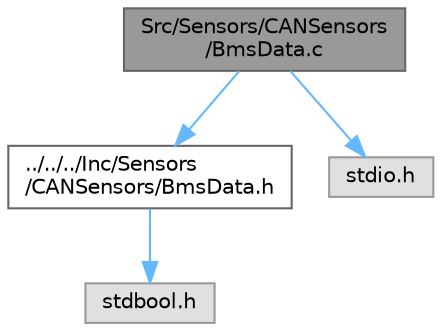 digraph "Src/Sensors/CANSensors/BmsData.c"
{
 // LATEX_PDF_SIZE
  bgcolor="transparent";
  edge [fontname=Helvetica,fontsize=10,labelfontname=Helvetica,labelfontsize=10];
  node [fontname=Helvetica,fontsize=10,shape=box,height=0.2,width=0.4];
  Node1 [label="Src/Sensors/CANSensors\l/BmsData.c",height=0.2,width=0.4,color="gray40", fillcolor="grey60", style="filled", fontcolor="black",tooltip=" "];
  Node1 -> Node2 [color="steelblue1",style="solid"];
  Node2 [label="../../../Inc/Sensors\l/CANSensors/BmsData.h",height=0.2,width=0.4,color="grey40", fillcolor="white", style="filled",URL="$BmsData_8h.html",tooltip=" "];
  Node2 -> Node3 [color="steelblue1",style="solid"];
  Node3 [label="stdbool.h",height=0.2,width=0.4,color="grey60", fillcolor="#E0E0E0", style="filled",tooltip=" "];
  Node1 -> Node4 [color="steelblue1",style="solid"];
  Node4 [label="stdio.h",height=0.2,width=0.4,color="grey60", fillcolor="#E0E0E0", style="filled",tooltip=" "];
}
